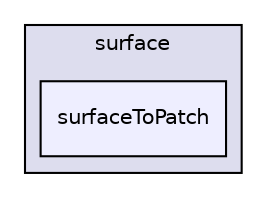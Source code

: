 digraph "applications/utilities/surface/surfaceToPatch" {
  bgcolor=transparent;
  compound=true
  node [ fontsize="10", fontname="Helvetica"];
  edge [ labelfontsize="10", labelfontname="Helvetica"];
  subgraph clusterdir_f17de662d5fa06afbf0442aecb6ca0a0 {
    graph [ bgcolor="#ddddee", pencolor="black", label="surface" fontname="Helvetica", fontsize="10", URL="dir_f17de662d5fa06afbf0442aecb6ca0a0.html"]
  dir_76cbec380bd62572a59947735986c7e4 [shape=box, label="surfaceToPatch", style="filled", fillcolor="#eeeeff", pencolor="black", URL="dir_76cbec380bd62572a59947735986c7e4.html"];
  }
}
